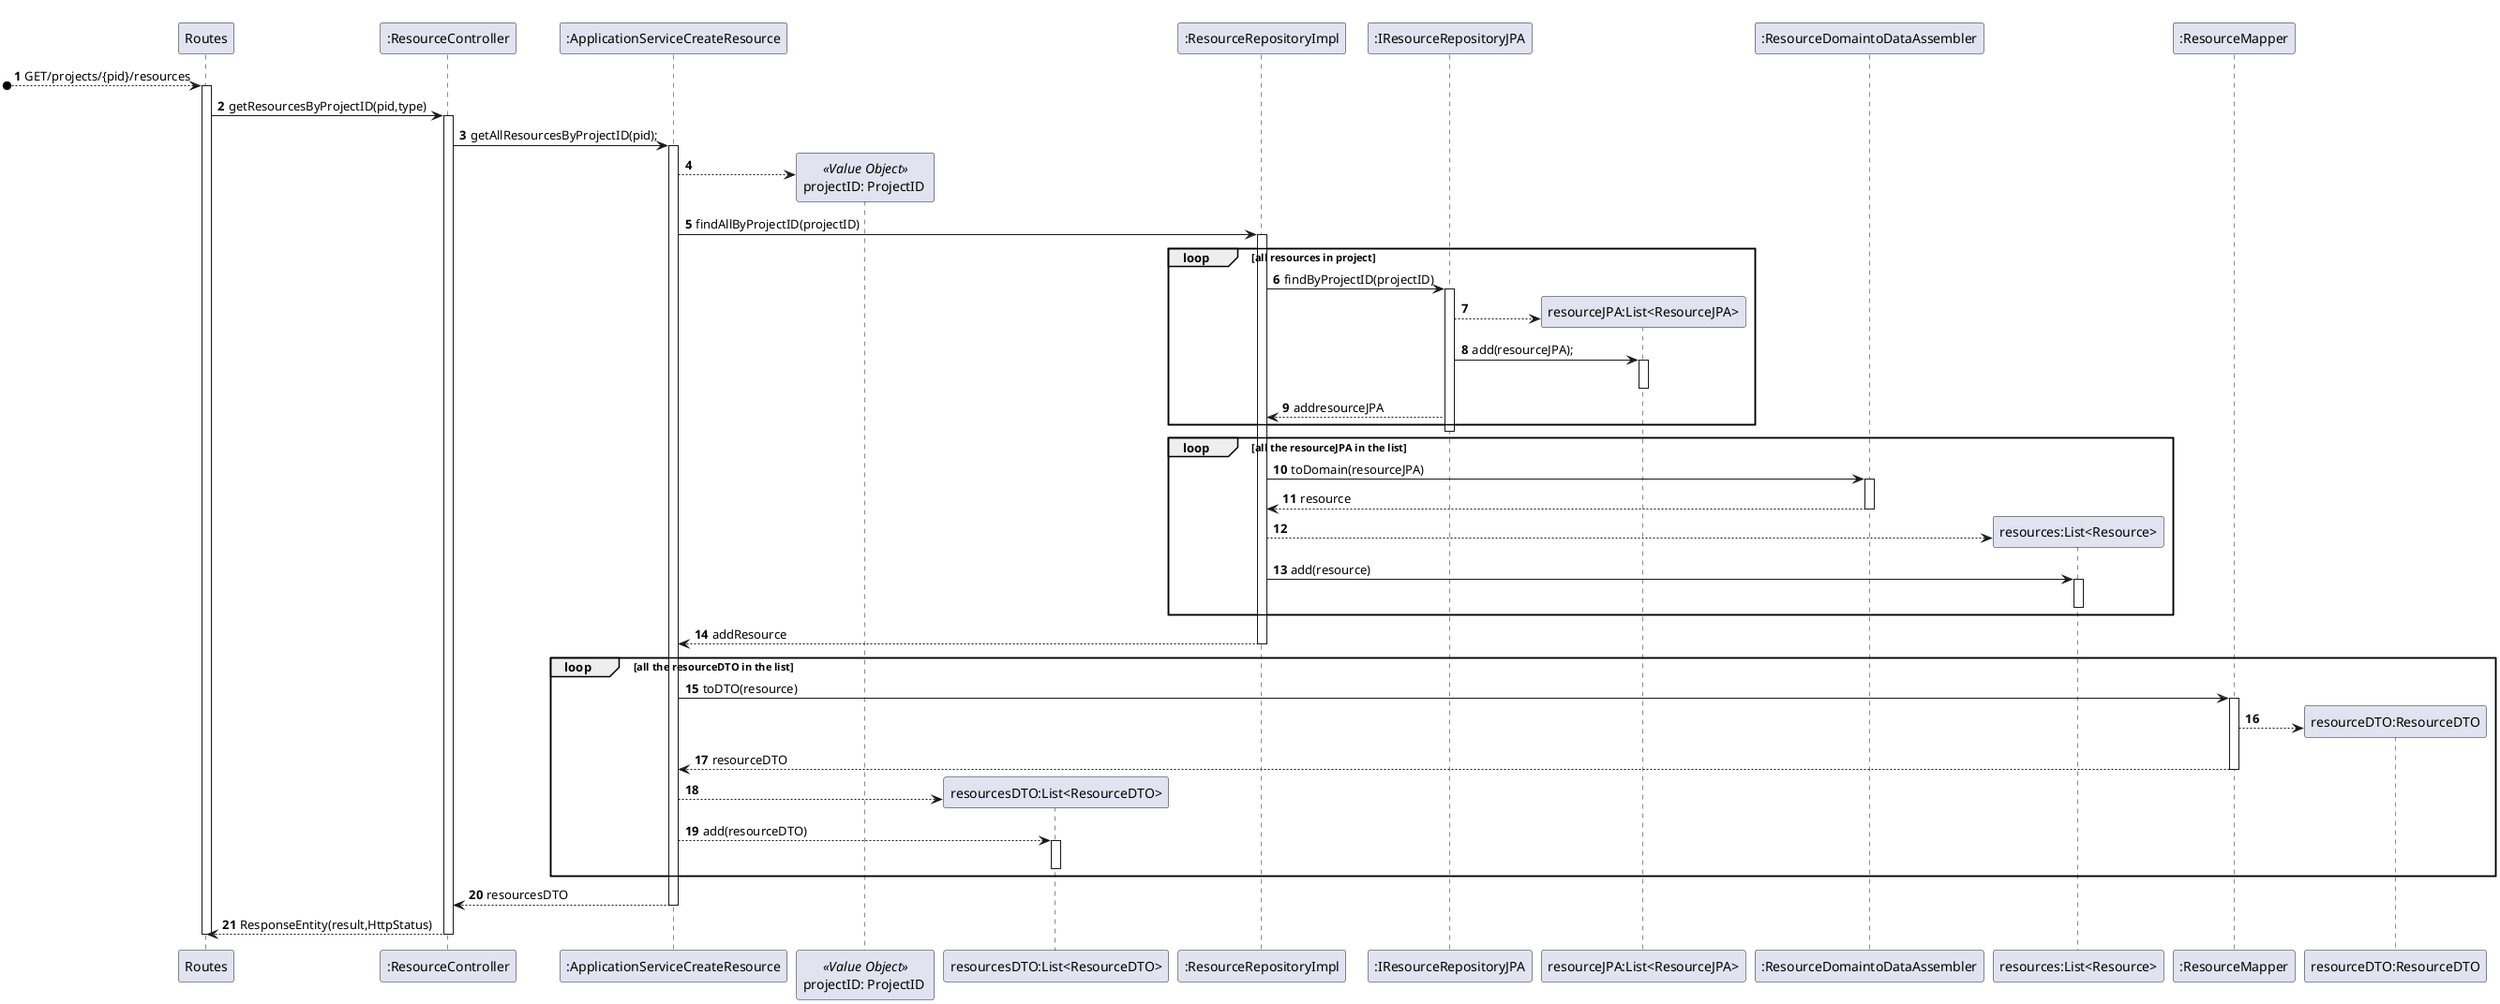 @startuml
'https://plantuml.com/sequence-diagram
participant Routes as route
participant ":ResourceController" as Controller
participant ":ApplicationServiceCreateResource" as Application
participant "projectID: ProjectID " as VOprojID <<Value Object>>
participant "resourcesDTO:List<ResourceDTO>" as DTOlist
participant ":ResourceRepositoryImpl" as ResRepo
participant ":IResourceRepositoryJPA" as JPARepo
participant "resourceJPA:List<ResourceJPA>" as JPAresource
participant ":ResourceDomaintoDataAssembler" as AssemblerRes
participant "resources:List<Resource>" as list
participant ":ResourceMapper" as Mapper
participant "resourceDTO:ResourceDTO" as DTO

autonumber

[o--> route : GET/projects/{pid}/resources
activate route
route -> Controller :getResourcesByProjectID(pid,type)
activate Controller
Controller -> Application : getAllResourcesByProjectID(pid);
activate Application
Application-->VOprojID**
Application-> ResRepo : findAllByProjectID(projectID)
activate ResRepo
loop all resources in project
ResRepo -> JPARepo : findByProjectID(projectID)
activate JPARepo
JPARepo --> JPAresource**
JPARepo -> JPAresource : add(resourceJPA);
activate JPAresource
deactivate JPAresource
JPARepo --> ResRepo : addresourceJPA
end loop
deactivate JPARepo


loop all the resourceJPA in the list

ResRepo -> AssemblerRes : toDomain(resourceJPA)
activate AssemblerRes
AssemblerRes --> ResRepo : resource
deactivate  AssemblerRes
ResRepo --> list**
ResRepo -> list : add(resource)
activate list
deactivate list
end loop


ResRepo --> Application :  addResource
deactivate ResRepo


loop all the resourceDTO in the list
Application -> Mapper : toDTO(resource)
activate Mapper
Mapper-->DTO**
Mapper--> Application : resourceDTO
deactivate Mapper

Application --> DTOlist**
Application--> DTOlist : add(resourceDTO)
activate DTOlist
deactivate DTOlist
end loop
Application --> Controller : resourcesDTO
deactivate Application

Controller --> route : ResponseEntity(result,HttpStatus)

deactivate Controller
deactivate route


@enduml
